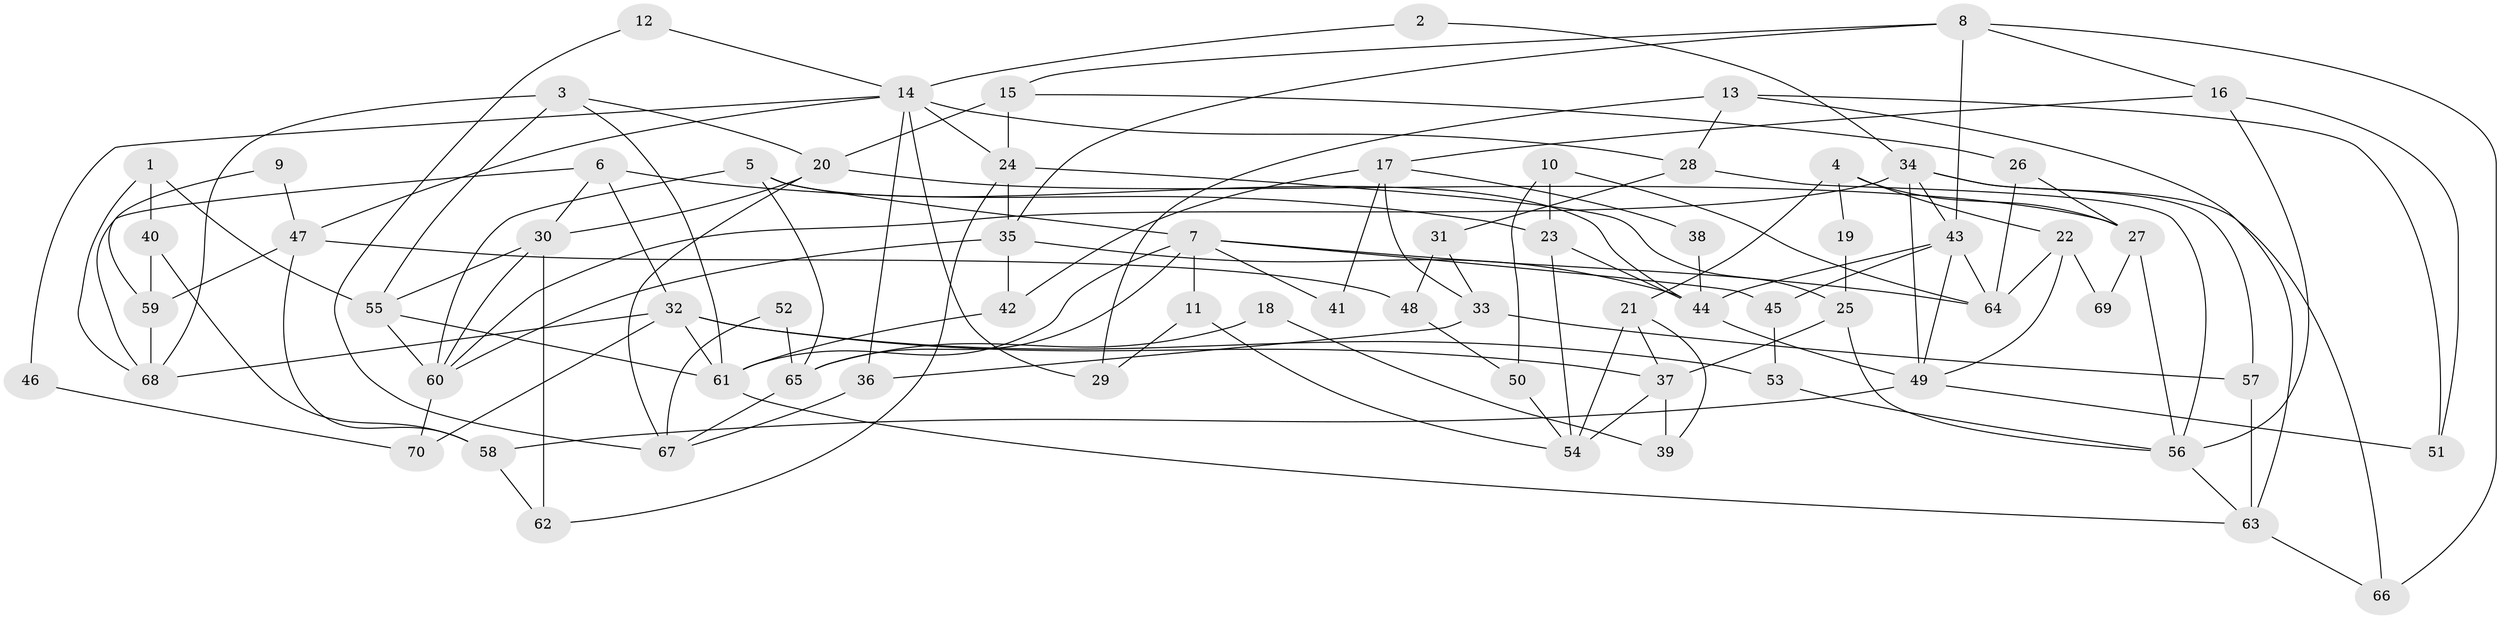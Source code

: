 // Generated by graph-tools (version 1.1) at 2025/15/03/09/25 04:15:08]
// undirected, 70 vertices, 140 edges
graph export_dot {
graph [start="1"]
  node [color=gray90,style=filled];
  1;
  2;
  3;
  4;
  5;
  6;
  7;
  8;
  9;
  10;
  11;
  12;
  13;
  14;
  15;
  16;
  17;
  18;
  19;
  20;
  21;
  22;
  23;
  24;
  25;
  26;
  27;
  28;
  29;
  30;
  31;
  32;
  33;
  34;
  35;
  36;
  37;
  38;
  39;
  40;
  41;
  42;
  43;
  44;
  45;
  46;
  47;
  48;
  49;
  50;
  51;
  52;
  53;
  54;
  55;
  56;
  57;
  58;
  59;
  60;
  61;
  62;
  63;
  64;
  65;
  66;
  67;
  68;
  69;
  70;
  1 -- 68;
  1 -- 55;
  1 -- 40;
  2 -- 34;
  2 -- 14;
  3 -- 55;
  3 -- 61;
  3 -- 20;
  3 -- 68;
  4 -- 21;
  4 -- 27;
  4 -- 19;
  4 -- 22;
  5 -- 7;
  5 -- 60;
  5 -- 44;
  5 -- 65;
  6 -- 30;
  6 -- 32;
  6 -- 23;
  6 -- 68;
  7 -- 65;
  7 -- 45;
  7 -- 11;
  7 -- 41;
  7 -- 61;
  7 -- 64;
  8 -- 43;
  8 -- 66;
  8 -- 15;
  8 -- 16;
  8 -- 35;
  9 -- 47;
  9 -- 59;
  10 -- 23;
  10 -- 64;
  10 -- 50;
  11 -- 54;
  11 -- 29;
  12 -- 67;
  12 -- 14;
  13 -- 51;
  13 -- 29;
  13 -- 28;
  13 -- 63;
  14 -- 28;
  14 -- 24;
  14 -- 29;
  14 -- 36;
  14 -- 46;
  14 -- 47;
  15 -- 20;
  15 -- 24;
  15 -- 26;
  16 -- 56;
  16 -- 17;
  16 -- 51;
  17 -- 42;
  17 -- 33;
  17 -- 38;
  17 -- 41;
  18 -- 65;
  18 -- 39;
  19 -- 25;
  20 -- 30;
  20 -- 27;
  20 -- 67;
  21 -- 37;
  21 -- 54;
  21 -- 39;
  22 -- 64;
  22 -- 49;
  22 -- 69;
  23 -- 44;
  23 -- 54;
  24 -- 62;
  24 -- 25;
  24 -- 35;
  25 -- 37;
  25 -- 56;
  26 -- 64;
  26 -- 27;
  27 -- 56;
  27 -- 69;
  28 -- 56;
  28 -- 31;
  30 -- 55;
  30 -- 60;
  30 -- 62;
  31 -- 33;
  31 -- 48;
  32 -- 68;
  32 -- 61;
  32 -- 37;
  32 -- 53;
  32 -- 70;
  33 -- 57;
  33 -- 36;
  34 -- 49;
  34 -- 43;
  34 -- 57;
  34 -- 60;
  34 -- 66;
  35 -- 42;
  35 -- 44;
  35 -- 60;
  36 -- 67;
  37 -- 54;
  37 -- 39;
  38 -- 44;
  40 -- 59;
  40 -- 58;
  42 -- 61;
  43 -- 44;
  43 -- 49;
  43 -- 45;
  43 -- 64;
  44 -- 49;
  45 -- 53;
  46 -- 70;
  47 -- 58;
  47 -- 48;
  47 -- 59;
  48 -- 50;
  49 -- 51;
  49 -- 58;
  50 -- 54;
  52 -- 65;
  52 -- 67;
  53 -- 56;
  55 -- 61;
  55 -- 60;
  56 -- 63;
  57 -- 63;
  58 -- 62;
  59 -- 68;
  60 -- 70;
  61 -- 63;
  63 -- 66;
  65 -- 67;
}
